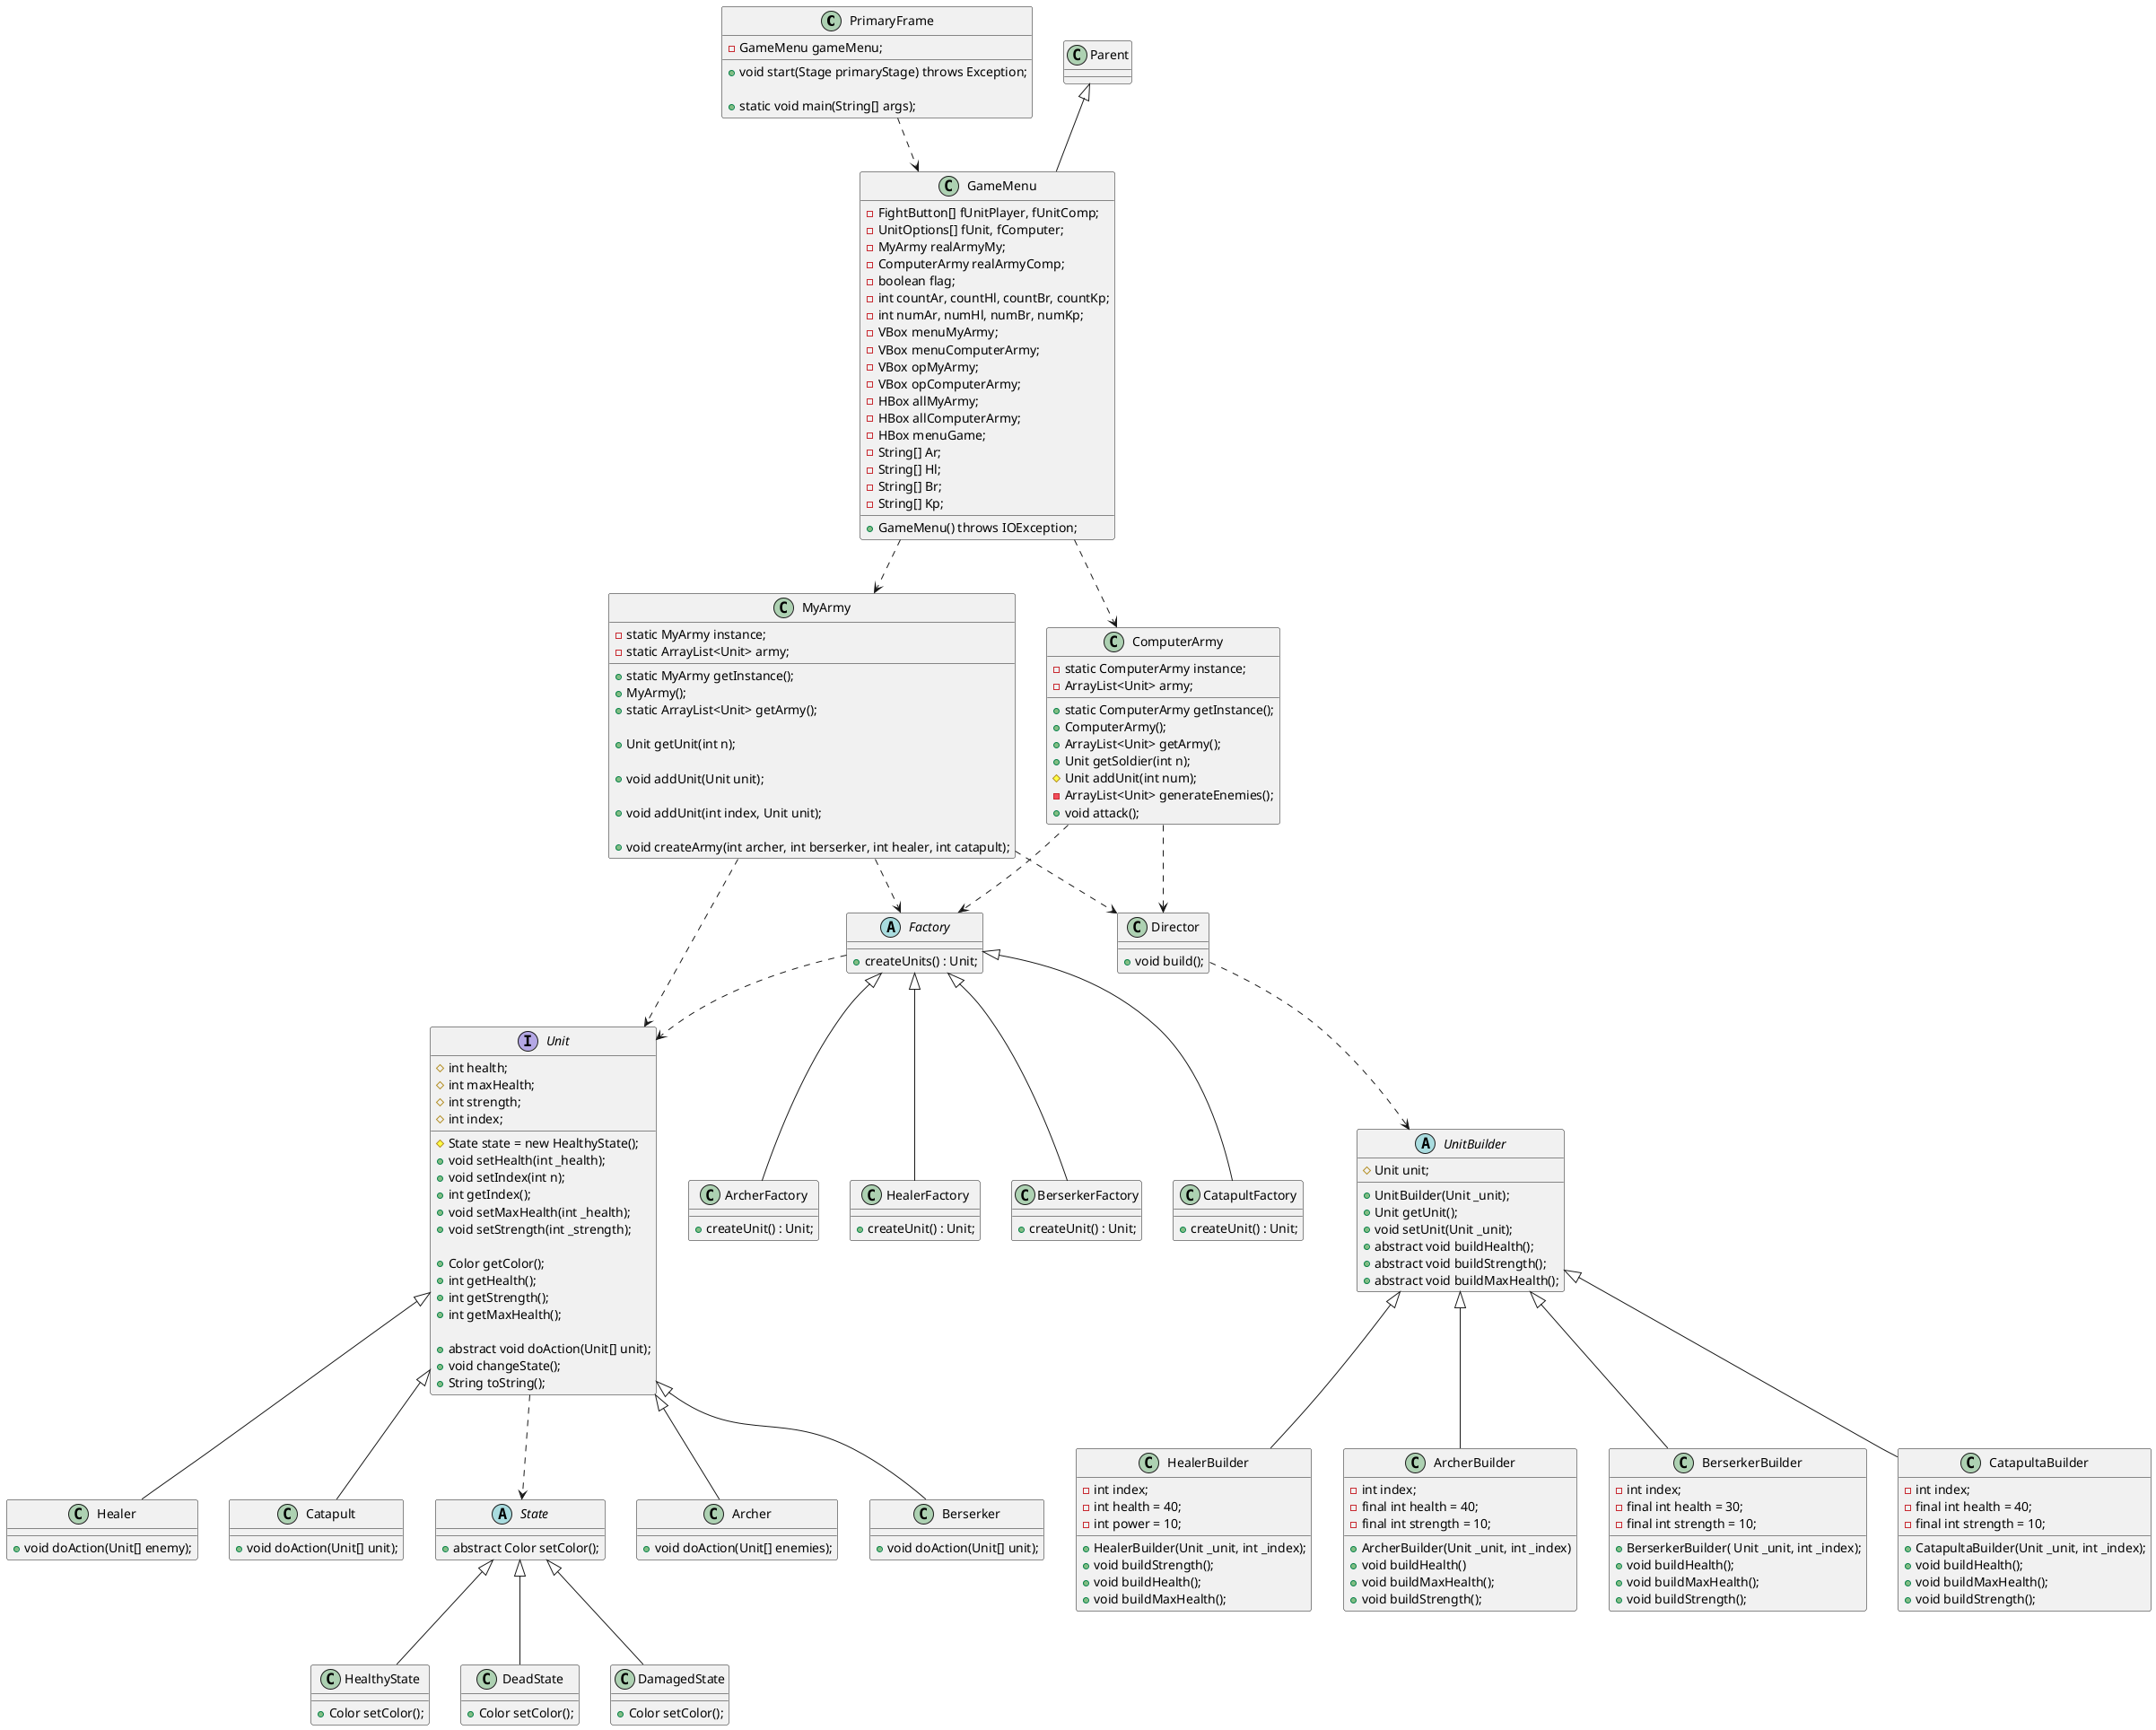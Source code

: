 @startuml
class PrimaryFrame{
 - GameMenu gameMenu;
    + void start(Stage primaryStage) throws Exception;

    + static void main(String[] args);
}
class GameMenu extends Parent {
    - FightButton[] fUnitPlayer, fUnitComp;
    - UnitOptions[] fUnit, fComputer;
    - MyArmy realArmyMy;
    - ComputerArmy realArmyComp;
    - boolean flag;
    - int countAr, countHl, countBr, countKp;
    - int numAr, numHl, numBr, numKp;
    - VBox menuMyArmy;
    - VBox menuComputerArmy;
    - VBox opMyArmy;
    - VBox opComputerArmy;
    - HBox allMyArmy;
    - HBox allComputerArmy;
    - HBox menuGame;
    - String[] Ar;
    - String[] Hl;
    - String[] Br;
    - String[] Kp;
    + GameMenu() throws IOException;
}
PrimaryFrame ..> GameMenu
GameMenu ..> ComputerArmy
GameMenu ..> MyArmy

interface Unit{
  # int health;
     # int maxHealth;
     # int strength;
     # State state = new HealthyState();
     # int index;

     + void setHealth(int _health);
     + void setIndex(int n);
     + int getIndex();
     + void setMaxHealth(int _health);
     + void setStrength(int _strength);

     + Color getColor();
     + int getHealth();
     + int getStrength();
     + int getMaxHealth();

     + abstract void doAction(Unit[] unit);
     + void changeState();
     + String toString();
}
class Archer extends Unit{
    + void doAction(Unit[] enemies);
}
class Berserker extends Unit{
    + void doAction(Unit[] unit);
}

class Healer extends Unit{
    + void doAction(Unit[] enemy);
}

class Catapult extends Unit{
    + void doAction(Unit[] unit);
}


Abstract class Factory{
+createUnits() : Unit;
}
class ArcherFactory extends Factory{
+ createUnit() : Unit;
}
class HealerFactory extends Factory{
+ createUnit() : Unit;
}
class BerserkerFactory extends Factory{
+ createUnit() : Unit;
}
class CatapultFactory extends Factory{
+ createUnit() : Unit;
}


abstract class UnitBuilder{
# Unit unit;
    + UnitBuilder(Unit _unit);
    + Unit getUnit();
    + void setUnit(Unit _unit);
    + abstract void buildHealth();
    + abstract void buildStrength();
    + abstract void buildMaxHealth();

}
class Director{
+ void build();
}
class ArcherBuilder extends UnitBuilder {
    - int index;
    - final int health = 40;
    - final int strength = 10;
    + ArcherBuilder(Unit _unit, int _index)
    + void buildHealth()
    + void buildMaxHealth();
    + void buildStrength();
}
class BerserkerBuilder extends UnitBuilder{
    - int index;
    - final int health = 30;
    - final int strength = 10;
    + BerserkerBuilder( Unit _unit, int _index);
    + void buildHealth();
    + void buildMaxHealth();
    + void buildStrength();
}
class CatapultaBuilder extends UnitBuilder{
    - int index;
    - final int health = 40;
    - final int strength = 10;
    + CatapultaBuilder(Unit _unit, int _index);
    + void buildHealth();
    + void buildMaxHealth();
    + void buildStrength();
}
class HealerBuilder extends UnitBuilder {
     - int index;
     - int health = 40;
     - int power = 10;
     + HealerBuilder(Unit _unit, int _index);
     + void buildStrength();
     + void buildHealth();
     + void buildMaxHealth();
}

abstract class State {
    + abstract Color setColor();
}
class HealthyState extends State {
    + Color setColor();
}
class DeadState extends State {
    + Color setColor();
}
class DamagedState extends State {
    + Color setColor();
}
class ComputerArmy {
    - static ComputerArmy instance;
    + static ComputerArmy getInstance();
    - ArrayList<Unit> army;
    + ComputerArmy();
    + ArrayList<Unit> getArmy();
    + Unit getSoldier(int n);
    # Unit addUnit(int num);
    - ArrayList<Unit> generateEnemies();
    + void attack();

}
ComputerArmy..> Director
ComputerArmy ..> Factory
Factory ..> Unit

Unit ..> State


class MyArmy {
    - static MyArmy instance;
    - static ArrayList<Unit> army;

    + static MyArmy getInstance();
    + MyArmy();
    + static ArrayList<Unit> getArmy();

    + Unit getUnit(int n);

    + void addUnit(Unit unit);

    + void addUnit(int index, Unit unit);

    + void createArmy(int archer, int berserker, int healer, int catapult);
}
MyArmy ..> Unit
Director ..> UnitBuilder
MyArmy ..> Factory
MyArmy..> Director

@enduml